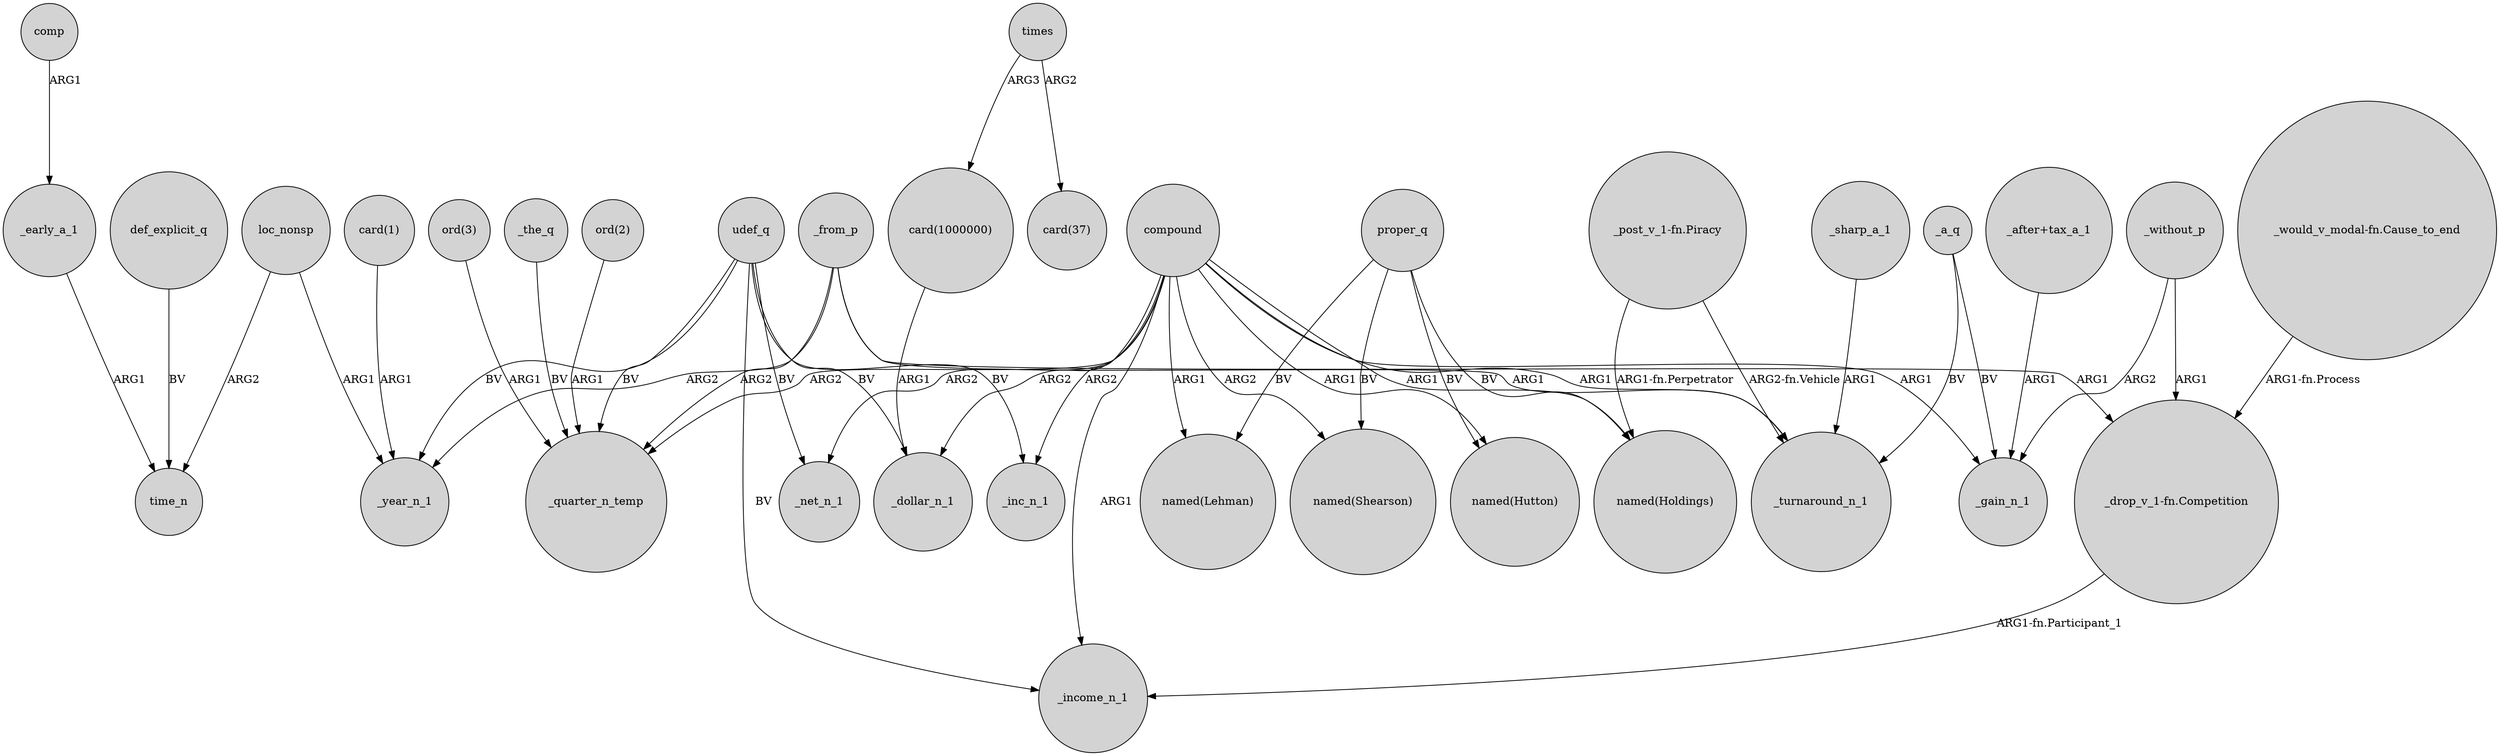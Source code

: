 digraph {
	node [shape=circle style=filled]
	_early_a_1 -> time_n [label=ARG1]
	_from_p -> _quarter_n_temp [label=ARG2]
	compound -> "named(Hutton)" [label=ARG1]
	"_drop_v_1-fn.Competition" -> _income_n_1 [label="ARG1-fn.Participant_1"]
	compound -> _net_n_1 [label=ARG2]
	"ord(3)" -> _quarter_n_temp [label=ARG1]
	compound -> "named(Shearson)" [label=ARG2]
	"card(1)" -> _year_n_1 [label=ARG1]
	udef_q -> _income_n_1 [label=BV]
	loc_nonsp -> _year_n_1 [label=ARG1]
	_the_q -> _quarter_n_temp [label=BV]
	times -> "card(1000000)" [label=ARG3]
	compound -> _turnaround_n_1 [label=ARG1]
	_a_q -> _turnaround_n_1 [label=BV]
	comp -> _early_a_1 [label=ARG1]
	proper_q -> "named(Hutton)" [label=BV]
	compound -> _dollar_n_1 [label=ARG2]
	proper_q -> "named(Shearson)" [label=BV]
	"_post_v_1-fn.Piracy" -> _turnaround_n_1 [label="ARG2-fn.Vehicle"]
	udef_q -> _inc_n_1 [label=BV]
	proper_q -> "named(Holdings)" [label=BV]
	compound -> _inc_n_1 [label=ARG2]
	compound -> _income_n_1 [label=ARG1]
	compound -> _quarter_n_temp [label=ARG2]
	times -> "card(37)" [label=ARG2]
	_sharp_a_1 -> _turnaround_n_1 [label=ARG1]
	udef_q -> _net_n_1 [label=BV]
	_from_p -> _turnaround_n_1 [label=ARG1]
	udef_q -> _dollar_n_1 [label=BV]
	_a_q -> _gain_n_1 [label=BV]
	"card(1000000)" -> _dollar_n_1 [label=ARG1]
	_from_p -> _year_n_1 [label=ARG2]
	_without_p -> _gain_n_1 [label=ARG2]
	udef_q -> _quarter_n_temp [label=BV]
	"_post_v_1-fn.Piracy" -> "named(Holdings)" [label="ARG1-fn.Perpetrator"]
	_without_p -> "_drop_v_1-fn.Competition" [label=ARG1]
	"ord(2)" -> _quarter_n_temp [label=ARG1]
	_from_p -> "_drop_v_1-fn.Competition" [label=ARG1]
	compound -> "named(Holdings)" [label=ARG1]
	def_explicit_q -> time_n [label=BV]
	compound -> _gain_n_1 [label=ARG1]
	"_after+tax_a_1" -> _gain_n_1 [label=ARG1]
	loc_nonsp -> time_n [label=ARG2]
	udef_q -> _year_n_1 [label=BV]
	proper_q -> "named(Lehman)" [label=BV]
	"_would_v_modal-fn.Cause_to_end" -> "_drop_v_1-fn.Competition" [label="ARG1-fn.Process"]
	compound -> "named(Lehman)" [label=ARG1]
}
